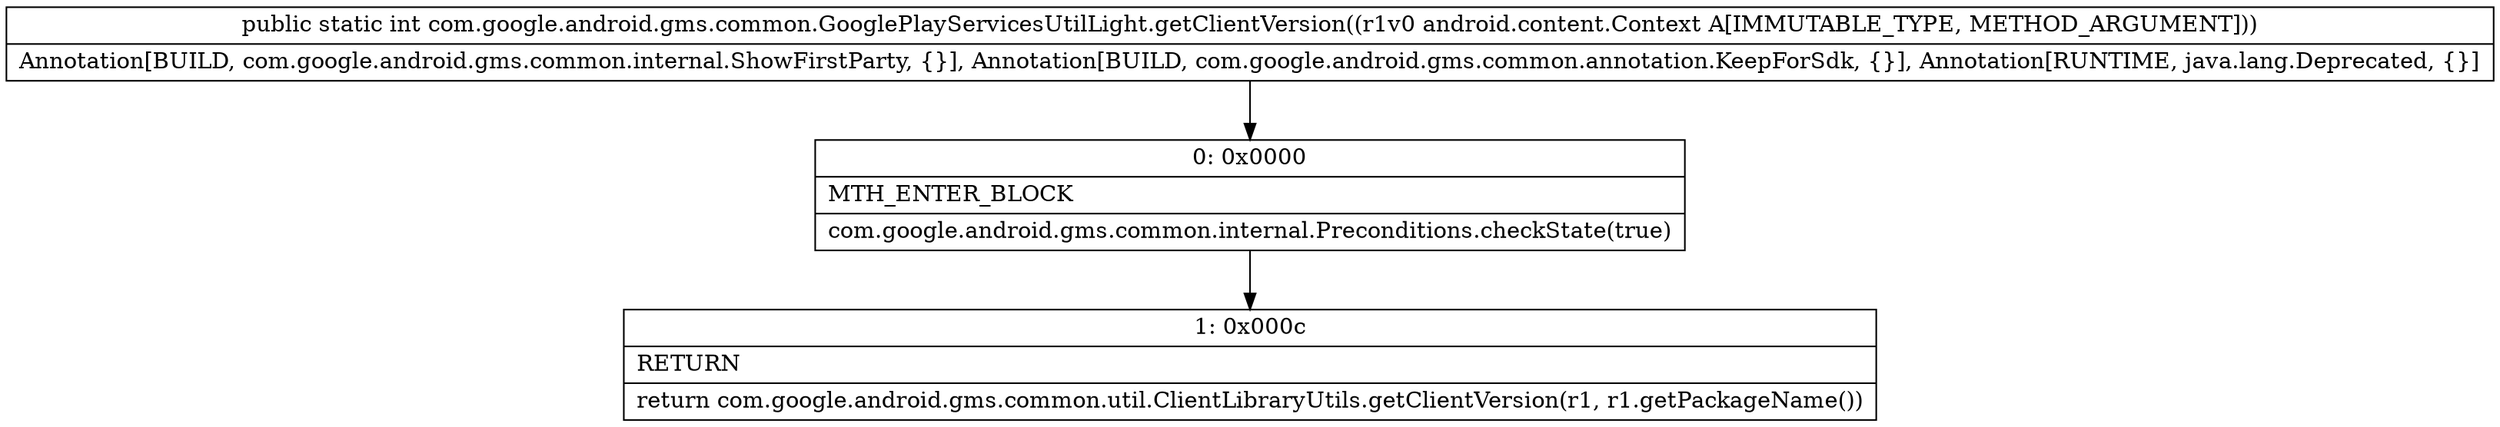 digraph "CFG forcom.google.android.gms.common.GooglePlayServicesUtilLight.getClientVersion(Landroid\/content\/Context;)I" {
Node_0 [shape=record,label="{0\:\ 0x0000|MTH_ENTER_BLOCK\l|com.google.android.gms.common.internal.Preconditions.checkState(true)\l}"];
Node_1 [shape=record,label="{1\:\ 0x000c|RETURN\l|return com.google.android.gms.common.util.ClientLibraryUtils.getClientVersion(r1, r1.getPackageName())\l}"];
MethodNode[shape=record,label="{public static int com.google.android.gms.common.GooglePlayServicesUtilLight.getClientVersion((r1v0 android.content.Context A[IMMUTABLE_TYPE, METHOD_ARGUMENT]))  | Annotation[BUILD, com.google.android.gms.common.internal.ShowFirstParty, \{\}], Annotation[BUILD, com.google.android.gms.common.annotation.KeepForSdk, \{\}], Annotation[RUNTIME, java.lang.Deprecated, \{\}]\l}"];
MethodNode -> Node_0;
Node_0 -> Node_1;
}

